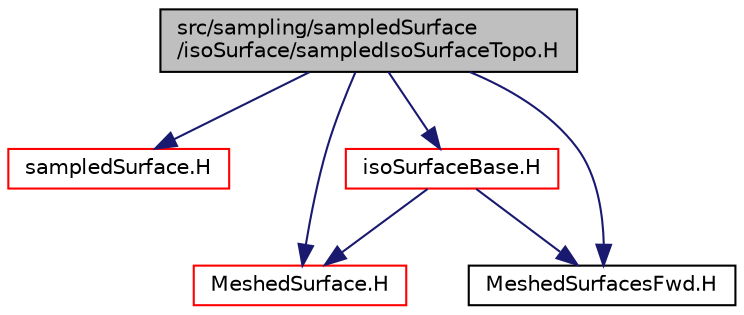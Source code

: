 digraph "src/sampling/sampledSurface/isoSurface/sampledIsoSurfaceTopo.H"
{
  bgcolor="transparent";
  edge [fontname="Helvetica",fontsize="10",labelfontname="Helvetica",labelfontsize="10"];
  node [fontname="Helvetica",fontsize="10",shape=record];
  Node1 [label="src/sampling/sampledSurface\l/isoSurface/sampledIsoSurfaceTopo.H",height=0.2,width=0.4,color="black", fillcolor="grey75", style="filled" fontcolor="black"];
  Node1 -> Node2 [color="midnightblue",fontsize="10",style="solid",fontname="Helvetica"];
  Node2 [label="sampledSurface.H",height=0.2,width=0.4,color="red",URL="$sampledSurface_8H.html"];
  Node1 -> Node3 [color="midnightblue",fontsize="10",style="solid",fontname="Helvetica"];
  Node3 [label="MeshedSurface.H",height=0.2,width=0.4,color="red",URL="$MeshedSurface_8H.html"];
  Node1 -> Node4 [color="midnightblue",fontsize="10",style="solid",fontname="Helvetica"];
  Node4 [label="MeshedSurfacesFwd.H",height=0.2,width=0.4,color="black",URL="$MeshedSurfacesFwd_8H.html"];
  Node1 -> Node5 [color="midnightblue",fontsize="10",style="solid",fontname="Helvetica"];
  Node5 [label="isoSurfaceBase.H",height=0.2,width=0.4,color="red",URL="$isoSurfaceBase_8H.html"];
  Node5 -> Node3 [color="midnightblue",fontsize="10",style="solid",fontname="Helvetica"];
  Node5 -> Node4 [color="midnightblue",fontsize="10",style="solid",fontname="Helvetica"];
}
